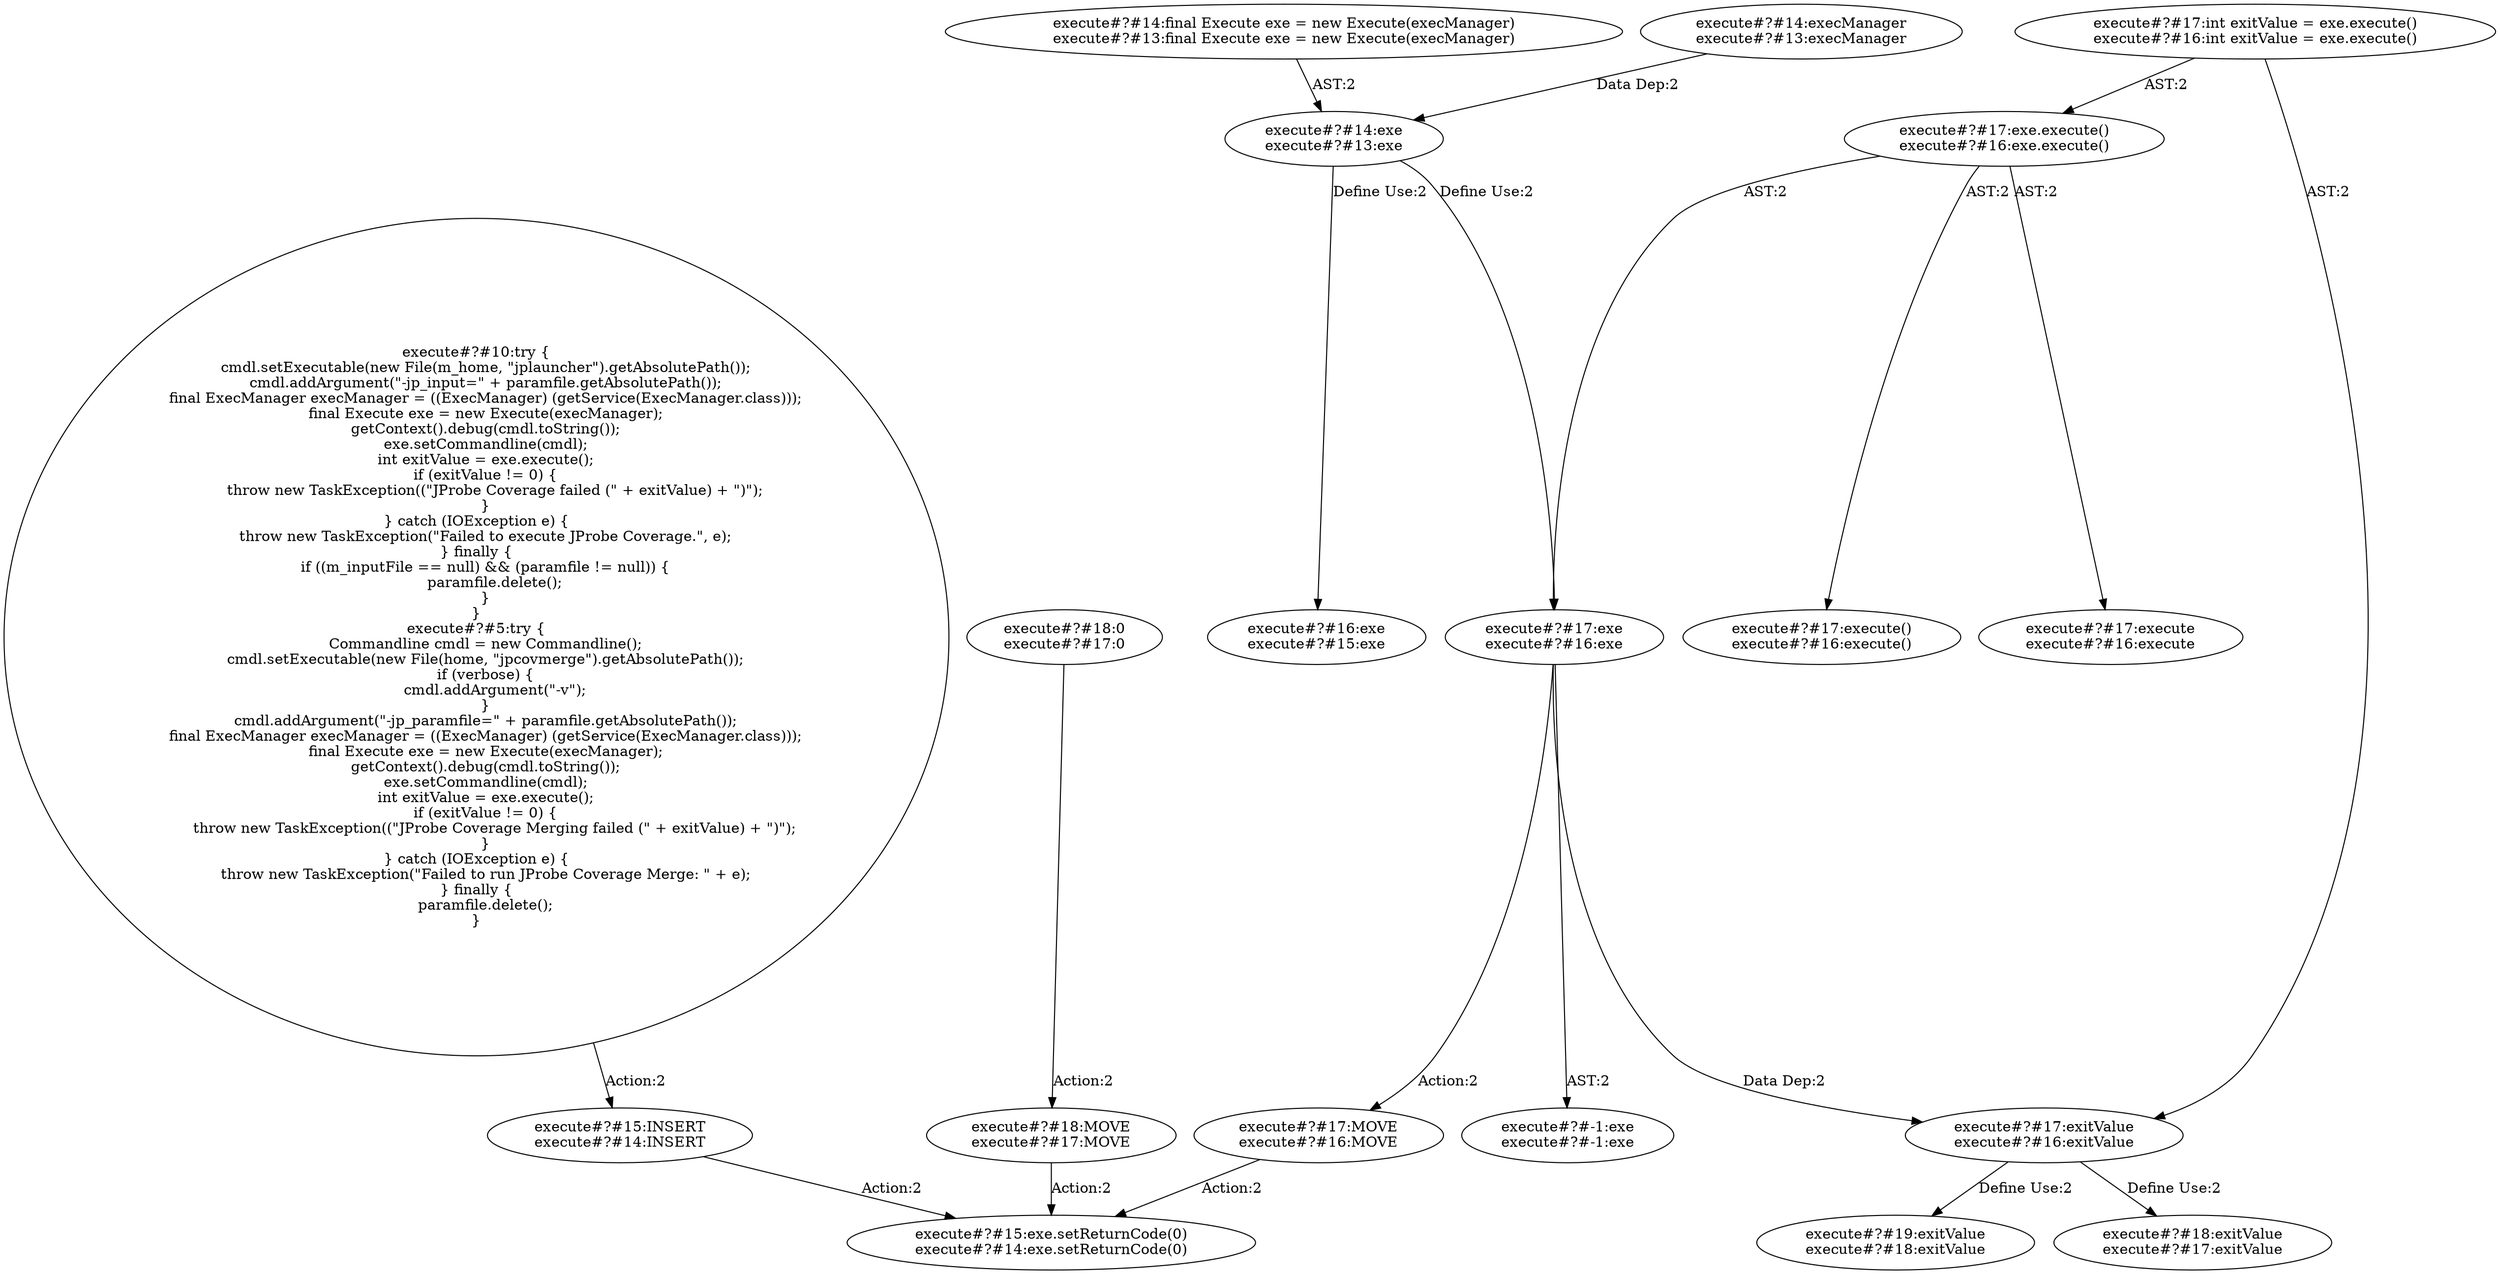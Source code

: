 digraph "Pattern" {
0 [label="execute#?#17:MOVE
execute#?#16:MOVE" shape=ellipse]
1 [label="execute#?#17:exe
execute#?#16:exe" shape=ellipse]
2 [label="execute#?#14:exe
execute#?#13:exe" shape=ellipse]
3 [label="execute#?#14:final Execute exe = new Execute(execManager)
execute#?#13:final Execute exe = new Execute(execManager)" shape=ellipse]
4 [label="execute#?#14:execManager
execute#?#13:execManager" shape=ellipse]
5 [label="execute#?#16:exe
execute#?#15:exe" shape=ellipse]
6 [label="execute#?#17:exe.execute()
execute#?#16:exe.execute()" shape=ellipse]
7 [label="execute#?#17:int exitValue = exe.execute()
execute#?#16:int exitValue = exe.execute()" shape=ellipse]
8 [label="execute#?#17:execute
execute#?#16:execute" shape=ellipse]
9 [label="execute#?#17:execute()
execute#?#16:execute()" shape=ellipse]
10 [label="execute#?#-1:exe
execute#?#-1:exe" shape=ellipse]
11 [label="execute#?#17:exitValue
execute#?#16:exitValue" shape=ellipse]
12 [label="execute#?#18:exitValue
execute#?#17:exitValue" shape=ellipse]
13 [label="execute#?#19:exitValue
execute#?#18:exitValue" shape=ellipse]
14 [label="execute#?#15:exe.setReturnCode(0)
execute#?#14:exe.setReturnCode(0)" shape=ellipse]
15 [label="execute#?#15:INSERT
execute#?#14:INSERT" shape=ellipse]
16 [label="execute#?#10:try \{
    cmdl.setExecutable(new File(m_home, \"jplauncher\").getAbsolutePath());
    cmdl.addArgument(\"-jp_input=\" + paramfile.getAbsolutePath());
    final ExecManager execManager = ((ExecManager) (getService(ExecManager.class)));
    final Execute exe = new Execute(execManager);
    getContext().debug(cmdl.toString());
    exe.setCommandline(cmdl);
    int exitValue = exe.execute();
    if (exitValue != 0) \{
        throw new TaskException((\"JProbe Coverage failed (\" + exitValue) + \")\");
    \}
\} catch (IOException e) \{
    throw new TaskException(\"Failed to execute JProbe Coverage.\", e);
\} finally \{
    if ((m_inputFile == null) && (paramfile != null)) \{
        paramfile.delete();
    \}
\}
execute#?#5:try \{
    Commandline cmdl = new Commandline();
    cmdl.setExecutable(new File(home, \"jpcovmerge\").getAbsolutePath());
    if (verbose) \{
        cmdl.addArgument(\"-v\");
    \}
    cmdl.addArgument(\"-jp_paramfile=\" + paramfile.getAbsolutePath());
    final ExecManager execManager = ((ExecManager) (getService(ExecManager.class)));
    final Execute exe = new Execute(execManager);
    getContext().debug(cmdl.toString());
    exe.setCommandline(cmdl);
    int exitValue = exe.execute();
    if (exitValue != 0) \{
        throw new TaskException((\"JProbe Coverage Merging failed (\" + exitValue) + \")\");
    \}
\} catch (IOException e) \{
    throw new TaskException(\"Failed to run JProbe Coverage Merge: \" + e);
\} finally \{
    paramfile.delete();
\}" shape=ellipse]
17 [label="execute#?#18:MOVE
execute#?#17:MOVE" shape=ellipse]
18 [label="execute#?#18:0
execute#?#17:0" shape=ellipse]
0 -> 14 [label="Action:2"];
1 -> 0 [label="Action:2"];
1 -> 10 [label="AST:2"];
1 -> 11 [label="Data Dep:2"];
2 -> 1 [label="Define Use:2"];
2 -> 5 [label="Define Use:2"];
3 -> 2 [label="AST:2"];
4 -> 2 [label="Data Dep:2"];
6 -> 1 [label="AST:2"];
6 -> 8 [label="AST:2"];
6 -> 9 [label="AST:2"];
7 -> 6 [label="AST:2"];
7 -> 11 [label="AST:2"];
11 -> 12 [label="Define Use:2"];
11 -> 13 [label="Define Use:2"];
15 -> 14 [label="Action:2"];
16 -> 15 [label="Action:2"];
17 -> 14 [label="Action:2"];
18 -> 17 [label="Action:2"];
}